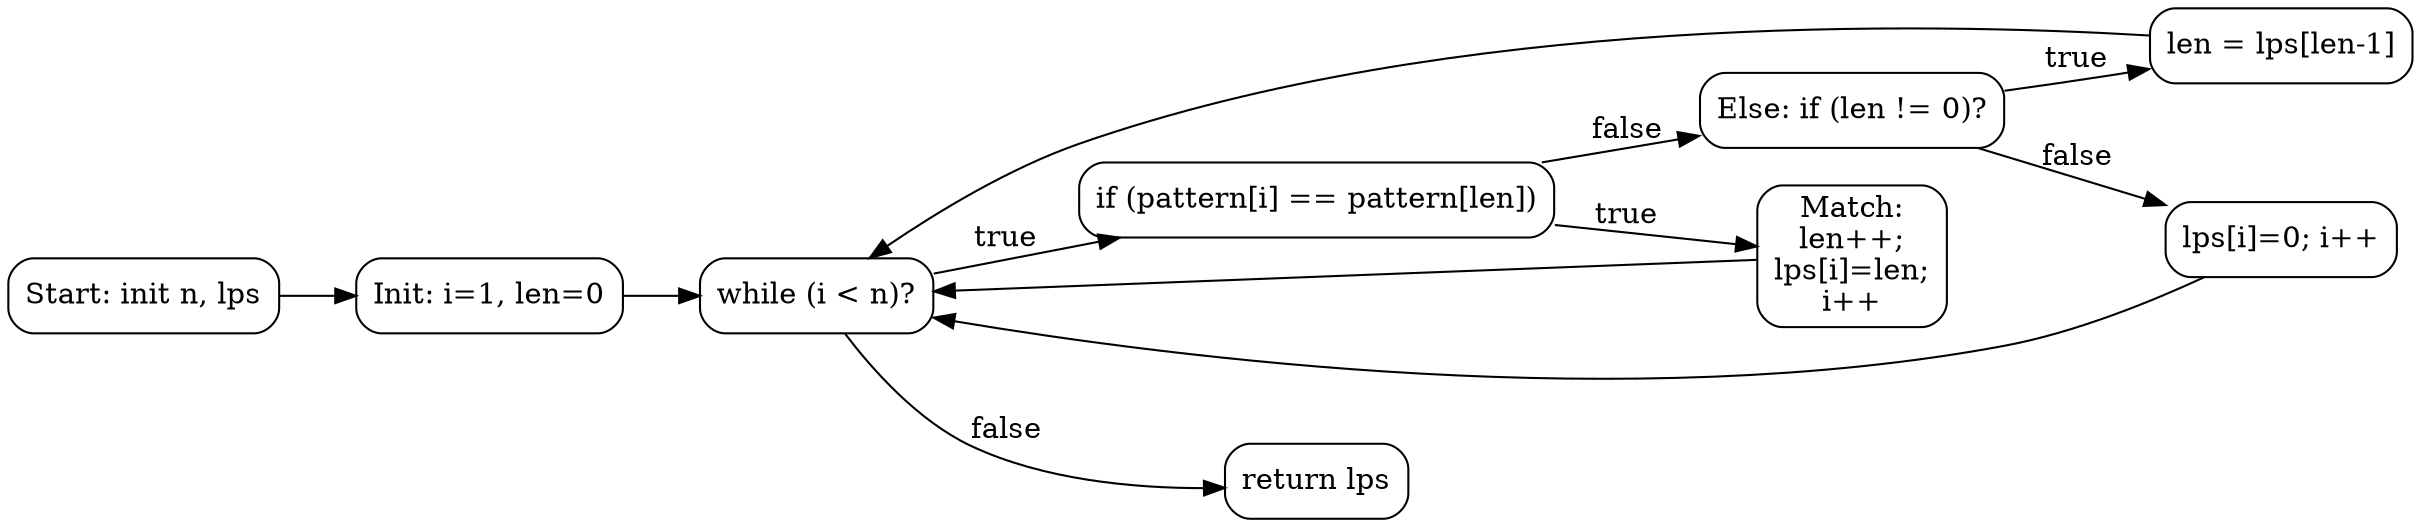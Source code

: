 digraph CFG {
    rankdir=LR;
    node [shape=box, style=rounded];

    Start [label="Start: init n, lps"];
    Init [label="Init: i=1, len=0"];
    While [label="while (i < n)?"];
    IfMatch [label="if (pattern[i] == pattern[len])"];
    Match [label="Match:\nlen++;\nlps[i]=len;\ni++"];
    Mismatch [label="Else: if (len != 0)?"];
    Reduce [label="len = lps[len-1]"];
    Zero [label="lps[i]=0; i++"];
    End [label="return lps"];

    Start -> Init -> While;
    While -> IfMatch [label="true"];
    While -> End [label="false"];
    IfMatch -> Match [label="true"];
    IfMatch -> Mismatch [label="false"];
    Match -> While;
    Mismatch -> Reduce [label="true"];
    Mismatch -> Zero [label="false"];
    Reduce -> While;
    Zero -> While;
}
